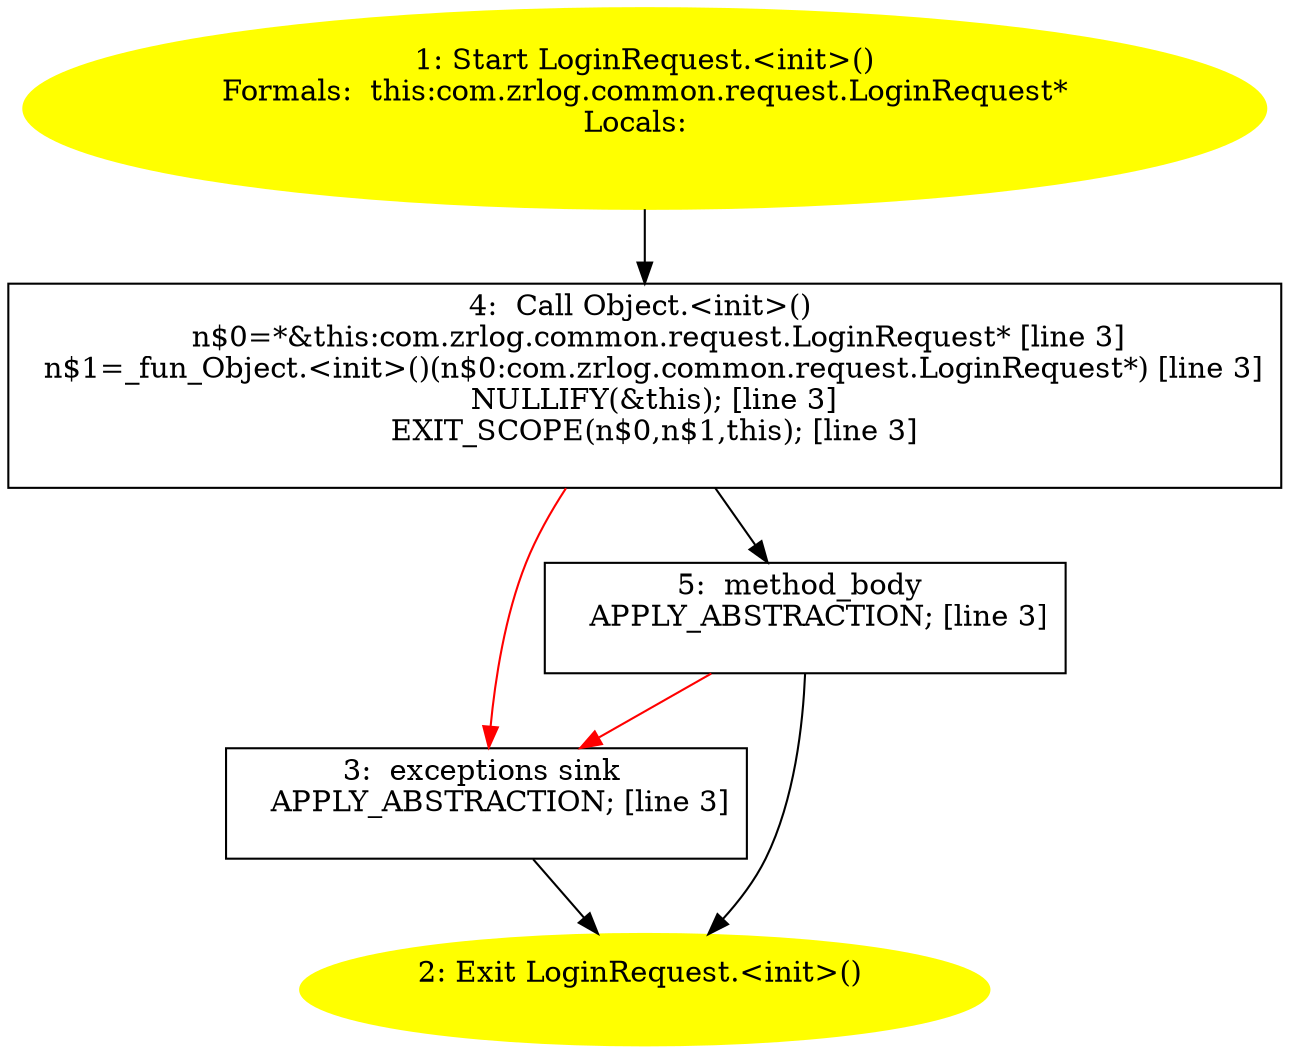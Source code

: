 /* @generated */
digraph cfg {
"com.zrlog.common.request.LoginRequest.<init>().60d791c3c50f1fcb5b081c4ffe24aab5_1" [label="1: Start LoginRequest.<init>()\nFormals:  this:com.zrlog.common.request.LoginRequest*\nLocals:  \n  " color=yellow style=filled]
	

	 "com.zrlog.common.request.LoginRequest.<init>().60d791c3c50f1fcb5b081c4ffe24aab5_1" -> "com.zrlog.common.request.LoginRequest.<init>().60d791c3c50f1fcb5b081c4ffe24aab5_4" ;
"com.zrlog.common.request.LoginRequest.<init>().60d791c3c50f1fcb5b081c4ffe24aab5_2" [label="2: Exit LoginRequest.<init>() \n  " color=yellow style=filled]
	

"com.zrlog.common.request.LoginRequest.<init>().60d791c3c50f1fcb5b081c4ffe24aab5_3" [label="3:  exceptions sink \n   APPLY_ABSTRACTION; [line 3]\n " shape="box"]
	

	 "com.zrlog.common.request.LoginRequest.<init>().60d791c3c50f1fcb5b081c4ffe24aab5_3" -> "com.zrlog.common.request.LoginRequest.<init>().60d791c3c50f1fcb5b081c4ffe24aab5_2" ;
"com.zrlog.common.request.LoginRequest.<init>().60d791c3c50f1fcb5b081c4ffe24aab5_4" [label="4:  Call Object.<init>() \n   n$0=*&this:com.zrlog.common.request.LoginRequest* [line 3]\n  n$1=_fun_Object.<init>()(n$0:com.zrlog.common.request.LoginRequest*) [line 3]\n  NULLIFY(&this); [line 3]\n  EXIT_SCOPE(n$0,n$1,this); [line 3]\n " shape="box"]
	

	 "com.zrlog.common.request.LoginRequest.<init>().60d791c3c50f1fcb5b081c4ffe24aab5_4" -> "com.zrlog.common.request.LoginRequest.<init>().60d791c3c50f1fcb5b081c4ffe24aab5_5" ;
	 "com.zrlog.common.request.LoginRequest.<init>().60d791c3c50f1fcb5b081c4ffe24aab5_4" -> "com.zrlog.common.request.LoginRequest.<init>().60d791c3c50f1fcb5b081c4ffe24aab5_3" [color="red" ];
"com.zrlog.common.request.LoginRequest.<init>().60d791c3c50f1fcb5b081c4ffe24aab5_5" [label="5:  method_body \n   APPLY_ABSTRACTION; [line 3]\n " shape="box"]
	

	 "com.zrlog.common.request.LoginRequest.<init>().60d791c3c50f1fcb5b081c4ffe24aab5_5" -> "com.zrlog.common.request.LoginRequest.<init>().60d791c3c50f1fcb5b081c4ffe24aab5_2" ;
	 "com.zrlog.common.request.LoginRequest.<init>().60d791c3c50f1fcb5b081c4ffe24aab5_5" -> "com.zrlog.common.request.LoginRequest.<init>().60d791c3c50f1fcb5b081c4ffe24aab5_3" [color="red" ];
}
